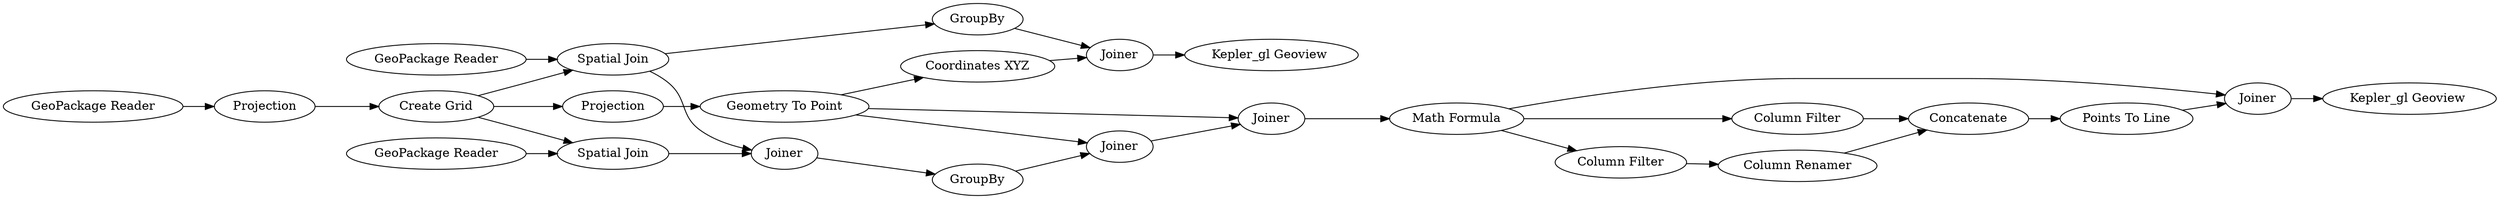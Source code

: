 digraph {
	"4353957817524131343_6" [label="Spatial Join"]
	"4353957817524131343_5" [label="GeoPackage Reader"]
	"4353957817524131343_14" [label="Math Formula"]
	"4353957817524131343_1" [label="GeoPackage Reader"]
	"4353957817524131343_2" [label=Projection]
	"4353957817524131343_9" [label=GroupBy]
	"4353957817524131343_22" [label=GroupBy]
	"4353957817524131343_4" [label="GeoPackage Reader"]
	"4353957817524131343_25" [label="Kepler_gl Geoview "]
	"4353957817524131343_17" [label="Column Renamer"]
	"4353957817524131343_11" [label="Geometry To Point"]
	"4353957817524131343_3" [label="Create Grid"]
	"4353957817524131343_19" [label="Points To Line"]
	"4353957817524131343_20" [label=Joiner]
	"4353957817524131343_18" [label=Concatenate]
	"4353957817524131343_15" [label="Column Filter"]
	"4353957817524131343_13" [label=Joiner]
	"4353957817524131343_8" [label=Joiner]
	"4353957817524131343_23" [label="Coordinates XYZ"]
	"4353957817524131343_16" [label="Column Filter"]
	"4353957817524131343_24" [label=Joiner]
	"4353957817524131343_10" [label=Projection]
	"4353957817524131343_7" [label="Spatial Join"]
	"4353957817524131343_21" [label="Kepler_gl Geoview "]
	"4353957817524131343_12" [label=Joiner]
	"4353957817524131343_2" -> "4353957817524131343_3"
	"4353957817524131343_1" -> "4353957817524131343_2"
	"4353957817524131343_22" -> "4353957817524131343_24"
	"4353957817524131343_3" -> "4353957817524131343_7"
	"4353957817524131343_11" -> "4353957817524131343_12"
	"4353957817524131343_19" -> "4353957817524131343_20"
	"4353957817524131343_4" -> "4353957817524131343_6"
	"4353957817524131343_13" -> "4353957817524131343_14"
	"4353957817524131343_16" -> "4353957817524131343_17"
	"4353957817524131343_7" -> "4353957817524131343_8"
	"4353957817524131343_3" -> "4353957817524131343_6"
	"4353957817524131343_3" -> "4353957817524131343_10"
	"4353957817524131343_14" -> "4353957817524131343_16"
	"4353957817524131343_6" -> "4353957817524131343_8"
	"4353957817524131343_11" -> "4353957817524131343_13"
	"4353957817524131343_10" -> "4353957817524131343_11"
	"4353957817524131343_12" -> "4353957817524131343_13"
	"4353957817524131343_18" -> "4353957817524131343_19"
	"4353957817524131343_20" -> "4353957817524131343_21"
	"4353957817524131343_23" -> "4353957817524131343_24"
	"4353957817524131343_5" -> "4353957817524131343_7"
	"4353957817524131343_24" -> "4353957817524131343_25"
	"4353957817524131343_9" -> "4353957817524131343_12"
	"4353957817524131343_15" -> "4353957817524131343_18"
	"4353957817524131343_7" -> "4353957817524131343_22"
	"4353957817524131343_14" -> "4353957817524131343_15"
	"4353957817524131343_11" -> "4353957817524131343_23"
	"4353957817524131343_14" -> "4353957817524131343_20"
	"4353957817524131343_17" -> "4353957817524131343_18"
	"4353957817524131343_8" -> "4353957817524131343_9"
	rankdir=LR
}
